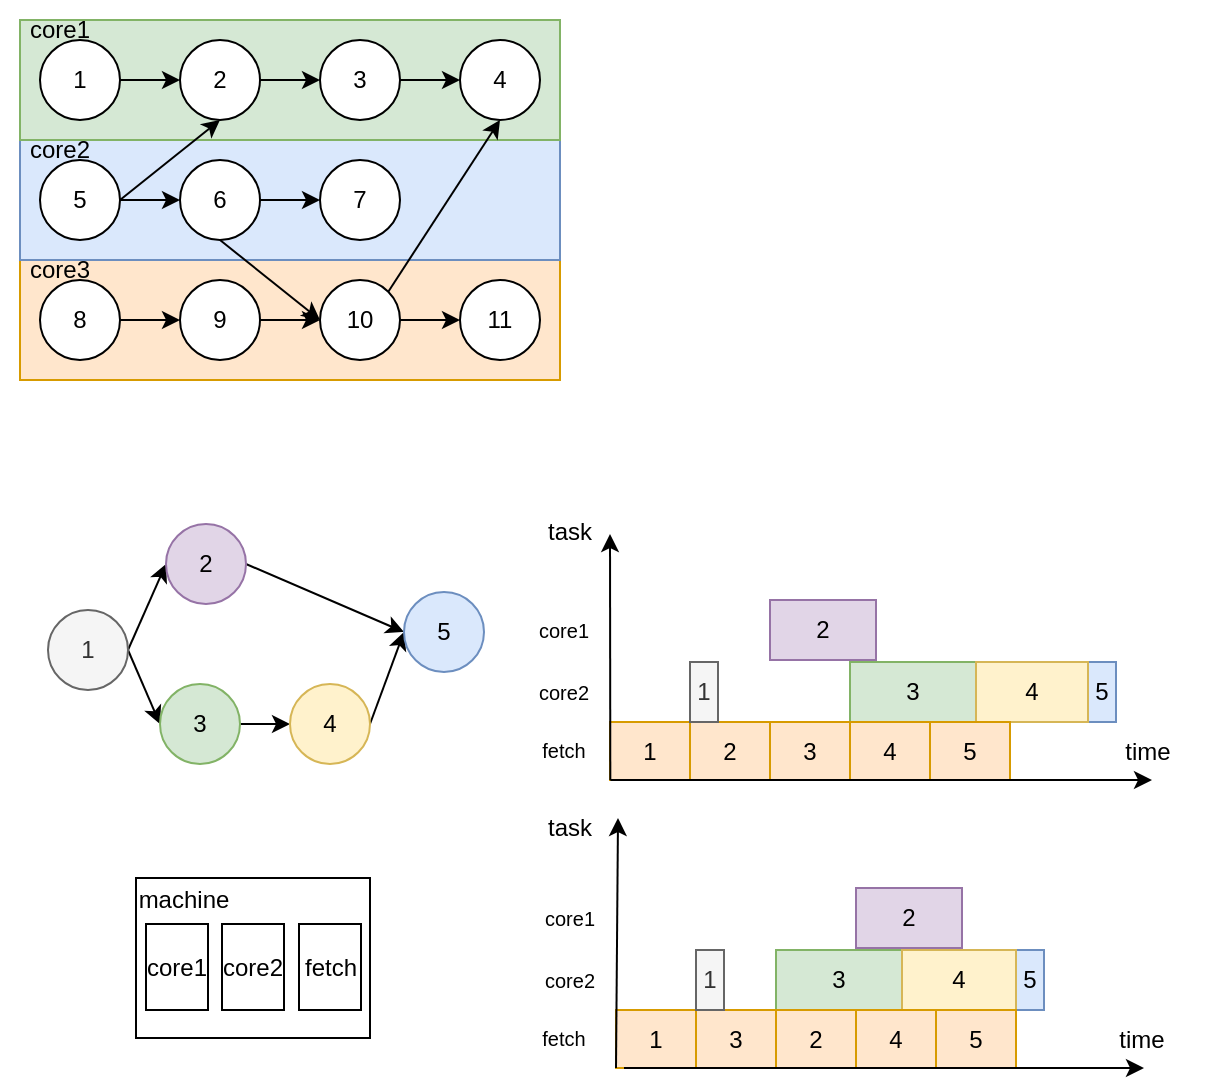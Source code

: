 <mxfile version="24.2.5" type="github">
  <diagram name="第 1 页" id="dXxmEB8wBgXwKS0y80WO">
    <mxGraphModel dx="989" dy="532" grid="0" gridSize="10" guides="1" tooltips="1" connect="1" arrows="1" fold="1" page="1" pageScale="1" pageWidth="827" pageHeight="1169" math="0" shadow="0">
      <root>
        <mxCell id="0" />
        <mxCell id="1" parent="0" />
        <mxCell id="T47r0UOtOiPmSLAEJL3M-28" value="" style="rounded=0;whiteSpace=wrap;html=1;fillColor=#ffe6cc;strokeColor=#d79b00;" parent="1" vertex="1">
          <mxGeometry x="80" y="250" width="270" height="60" as="geometry" />
        </mxCell>
        <mxCell id="T47r0UOtOiPmSLAEJL3M-27" value="" style="rounded=0;whiteSpace=wrap;html=1;fillColor=#dae8fc;strokeColor=#6c8ebf;" parent="1" vertex="1">
          <mxGeometry x="80" y="190" width="270" height="60" as="geometry" />
        </mxCell>
        <mxCell id="T47r0UOtOiPmSLAEJL3M-26" value="" style="rounded=0;whiteSpace=wrap;html=1;fillColor=#d5e8d4;strokeColor=#82b366;" parent="1" vertex="1">
          <mxGeometry x="80" y="130" width="270" height="60" as="geometry" />
        </mxCell>
        <mxCell id="T47r0UOtOiPmSLAEJL3M-5" style="edgeStyle=orthogonalEdgeStyle;rounded=0;orthogonalLoop=1;jettySize=auto;html=1;exitX=1;exitY=0.5;exitDx=0;exitDy=0;entryX=0;entryY=0.5;entryDx=0;entryDy=0;" parent="1" source="T47r0UOtOiPmSLAEJL3M-1" target="T47r0UOtOiPmSLAEJL3M-3" edge="1">
          <mxGeometry relative="1" as="geometry" />
        </mxCell>
        <mxCell id="T47r0UOtOiPmSLAEJL3M-1" value="1" style="ellipse;whiteSpace=wrap;html=1;aspect=fixed;" parent="1" vertex="1">
          <mxGeometry x="90" y="140" width="40" height="40" as="geometry" />
        </mxCell>
        <mxCell id="T47r0UOtOiPmSLAEJL3M-6" style="edgeStyle=orthogonalEdgeStyle;rounded=0;orthogonalLoop=1;jettySize=auto;html=1;exitX=1;exitY=0.5;exitDx=0;exitDy=0;entryX=0;entryY=0.5;entryDx=0;entryDy=0;" parent="1" source="T47r0UOtOiPmSLAEJL3M-3" target="T47r0UOtOiPmSLAEJL3M-4" edge="1">
          <mxGeometry relative="1" as="geometry" />
        </mxCell>
        <mxCell id="T47r0UOtOiPmSLAEJL3M-3" value="2" style="ellipse;whiteSpace=wrap;html=1;aspect=fixed;" parent="1" vertex="1">
          <mxGeometry x="160" y="140" width="40" height="40" as="geometry" />
        </mxCell>
        <mxCell id="T47r0UOtOiPmSLAEJL3M-8" style="edgeStyle=orthogonalEdgeStyle;rounded=0;orthogonalLoop=1;jettySize=auto;html=1;exitX=1;exitY=0.5;exitDx=0;exitDy=0;entryX=0;entryY=0.5;entryDx=0;entryDy=0;" parent="1" source="T47r0UOtOiPmSLAEJL3M-4" target="T47r0UOtOiPmSLAEJL3M-7" edge="1">
          <mxGeometry relative="1" as="geometry" />
        </mxCell>
        <mxCell id="T47r0UOtOiPmSLAEJL3M-4" value="3" style="ellipse;whiteSpace=wrap;html=1;aspect=fixed;" parent="1" vertex="1">
          <mxGeometry x="230" y="140" width="40" height="40" as="geometry" />
        </mxCell>
        <mxCell id="T47r0UOtOiPmSLAEJL3M-7" value="4" style="ellipse;whiteSpace=wrap;html=1;aspect=fixed;" parent="1" vertex="1">
          <mxGeometry x="300" y="140" width="40" height="40" as="geometry" />
        </mxCell>
        <mxCell id="T47r0UOtOiPmSLAEJL3M-13" style="edgeStyle=orthogonalEdgeStyle;rounded=0;orthogonalLoop=1;jettySize=auto;html=1;exitX=1;exitY=0.5;exitDx=0;exitDy=0;entryX=0;entryY=0.5;entryDx=0;entryDy=0;" parent="1" source="T47r0UOtOiPmSLAEJL3M-10" target="T47r0UOtOiPmSLAEJL3M-11" edge="1">
          <mxGeometry relative="1" as="geometry" />
        </mxCell>
        <mxCell id="T47r0UOtOiPmSLAEJL3M-23" style="rounded=0;orthogonalLoop=1;jettySize=auto;html=1;exitX=1;exitY=0.5;exitDx=0;exitDy=0;entryX=0.5;entryY=1;entryDx=0;entryDy=0;" parent="1" source="T47r0UOtOiPmSLAEJL3M-10" target="T47r0UOtOiPmSLAEJL3M-3" edge="1">
          <mxGeometry relative="1" as="geometry" />
        </mxCell>
        <mxCell id="T47r0UOtOiPmSLAEJL3M-10" value="5" style="ellipse;whiteSpace=wrap;html=1;aspect=fixed;" parent="1" vertex="1">
          <mxGeometry x="90" y="200" width="40" height="40" as="geometry" />
        </mxCell>
        <mxCell id="T47r0UOtOiPmSLAEJL3M-14" style="edgeStyle=orthogonalEdgeStyle;rounded=0;orthogonalLoop=1;jettySize=auto;html=1;exitX=1;exitY=0.5;exitDx=0;exitDy=0;entryX=0;entryY=0.5;entryDx=0;entryDy=0;" parent="1" source="T47r0UOtOiPmSLAEJL3M-11" target="T47r0UOtOiPmSLAEJL3M-12" edge="1">
          <mxGeometry relative="1" as="geometry" />
        </mxCell>
        <mxCell id="T47r0UOtOiPmSLAEJL3M-24" style="rounded=0;orthogonalLoop=1;jettySize=auto;html=1;exitX=0.5;exitY=1;exitDx=0;exitDy=0;entryX=0;entryY=0.5;entryDx=0;entryDy=0;" parent="1" source="T47r0UOtOiPmSLAEJL3M-11" target="T47r0UOtOiPmSLAEJL3M-17" edge="1">
          <mxGeometry relative="1" as="geometry" />
        </mxCell>
        <mxCell id="T47r0UOtOiPmSLAEJL3M-11" value="6" style="ellipse;whiteSpace=wrap;html=1;aspect=fixed;" parent="1" vertex="1">
          <mxGeometry x="160" y="200" width="40" height="40" as="geometry" />
        </mxCell>
        <mxCell id="T47r0UOtOiPmSLAEJL3M-12" value="7" style="ellipse;whiteSpace=wrap;html=1;aspect=fixed;" parent="1" vertex="1">
          <mxGeometry x="230" y="200" width="40" height="40" as="geometry" />
        </mxCell>
        <mxCell id="T47r0UOtOiPmSLAEJL3M-20" style="edgeStyle=orthogonalEdgeStyle;rounded=0;orthogonalLoop=1;jettySize=auto;html=1;exitX=1;exitY=0.5;exitDx=0;exitDy=0;entryX=0;entryY=0.5;entryDx=0;entryDy=0;" parent="1" source="T47r0UOtOiPmSLAEJL3M-15" target="T47r0UOtOiPmSLAEJL3M-16" edge="1">
          <mxGeometry relative="1" as="geometry" />
        </mxCell>
        <mxCell id="T47r0UOtOiPmSLAEJL3M-15" value="8" style="ellipse;whiteSpace=wrap;html=1;aspect=fixed;" parent="1" vertex="1">
          <mxGeometry x="90" y="260" width="40" height="40" as="geometry" />
        </mxCell>
        <mxCell id="T47r0UOtOiPmSLAEJL3M-21" style="edgeStyle=orthogonalEdgeStyle;rounded=0;orthogonalLoop=1;jettySize=auto;html=1;exitX=1;exitY=0.5;exitDx=0;exitDy=0;entryX=0;entryY=0.5;entryDx=0;entryDy=0;" parent="1" source="T47r0UOtOiPmSLAEJL3M-16" target="T47r0UOtOiPmSLAEJL3M-17" edge="1">
          <mxGeometry relative="1" as="geometry" />
        </mxCell>
        <mxCell id="T47r0UOtOiPmSLAEJL3M-16" value="9" style="ellipse;whiteSpace=wrap;html=1;aspect=fixed;" parent="1" vertex="1">
          <mxGeometry x="160" y="260" width="40" height="40" as="geometry" />
        </mxCell>
        <mxCell id="T47r0UOtOiPmSLAEJL3M-22" style="edgeStyle=orthogonalEdgeStyle;rounded=0;orthogonalLoop=1;jettySize=auto;html=1;exitX=1;exitY=0.5;exitDx=0;exitDy=0;entryX=0;entryY=0.5;entryDx=0;entryDy=0;" parent="1" source="T47r0UOtOiPmSLAEJL3M-17" target="T47r0UOtOiPmSLAEJL3M-18" edge="1">
          <mxGeometry relative="1" as="geometry" />
        </mxCell>
        <mxCell id="T47r0UOtOiPmSLAEJL3M-25" style="rounded=0;orthogonalLoop=1;jettySize=auto;html=1;exitX=1;exitY=0;exitDx=0;exitDy=0;entryX=0.5;entryY=1;entryDx=0;entryDy=0;" parent="1" source="T47r0UOtOiPmSLAEJL3M-17" target="T47r0UOtOiPmSLAEJL3M-7" edge="1">
          <mxGeometry relative="1" as="geometry" />
        </mxCell>
        <mxCell id="T47r0UOtOiPmSLAEJL3M-17" value="10" style="ellipse;whiteSpace=wrap;html=1;aspect=fixed;" parent="1" vertex="1">
          <mxGeometry x="230" y="260" width="40" height="40" as="geometry" />
        </mxCell>
        <mxCell id="T47r0UOtOiPmSLAEJL3M-18" value="11" style="ellipse;whiteSpace=wrap;html=1;aspect=fixed;" parent="1" vertex="1">
          <mxGeometry x="300" y="260" width="40" height="40" as="geometry" />
        </mxCell>
        <mxCell id="T47r0UOtOiPmSLAEJL3M-29" value="core1" style="text;html=1;align=center;verticalAlign=middle;whiteSpace=wrap;rounded=0;" parent="1" vertex="1">
          <mxGeometry x="70" y="120" width="60" height="30" as="geometry" />
        </mxCell>
        <mxCell id="T47r0UOtOiPmSLAEJL3M-30" value="core2" style="text;html=1;align=center;verticalAlign=middle;whiteSpace=wrap;rounded=0;" parent="1" vertex="1">
          <mxGeometry x="70" y="180" width="60" height="30" as="geometry" />
        </mxCell>
        <mxCell id="T47r0UOtOiPmSLAEJL3M-31" value="core3" style="text;html=1;align=center;verticalAlign=middle;whiteSpace=wrap;rounded=0;" parent="1" vertex="1">
          <mxGeometry x="70" y="240" width="60" height="30" as="geometry" />
        </mxCell>
        <mxCell id="K3TDqo_XJbInINtvBPzG-7" style="rounded=0;orthogonalLoop=1;jettySize=auto;html=1;exitX=1;exitY=0.5;exitDx=0;exitDy=0;entryX=0;entryY=0.5;entryDx=0;entryDy=0;" edge="1" parent="1" source="K3TDqo_XJbInINtvBPzG-2" target="K3TDqo_XJbInINtvBPzG-3">
          <mxGeometry relative="1" as="geometry">
            <Array as="points" />
          </mxGeometry>
        </mxCell>
        <mxCell id="K3TDqo_XJbInINtvBPzG-8" style="rounded=0;orthogonalLoop=1;jettySize=auto;html=1;exitX=1;exitY=0.5;exitDx=0;exitDy=0;entryX=0;entryY=0.5;entryDx=0;entryDy=0;" edge="1" parent="1" source="K3TDqo_XJbInINtvBPzG-2" target="K3TDqo_XJbInINtvBPzG-4">
          <mxGeometry relative="1" as="geometry" />
        </mxCell>
        <mxCell id="K3TDqo_XJbInINtvBPzG-2" value="1" style="ellipse;whiteSpace=wrap;html=1;aspect=fixed;fillColor=#f5f5f5;fontColor=#333333;strokeColor=#666666;" vertex="1" parent="1">
          <mxGeometry x="94" y="425" width="40" height="40" as="geometry" />
        </mxCell>
        <mxCell id="K3TDqo_XJbInINtvBPzG-12" style="rounded=0;orthogonalLoop=1;jettySize=auto;html=1;exitX=1;exitY=0.5;exitDx=0;exitDy=0;entryX=0;entryY=0.5;entryDx=0;entryDy=0;" edge="1" parent="1" source="K3TDqo_XJbInINtvBPzG-3" target="K3TDqo_XJbInINtvBPzG-6">
          <mxGeometry relative="1" as="geometry" />
        </mxCell>
        <mxCell id="K3TDqo_XJbInINtvBPzG-3" value="2" style="ellipse;whiteSpace=wrap;html=1;aspect=fixed;fillColor=#e1d5e7;strokeColor=#9673a6;" vertex="1" parent="1">
          <mxGeometry x="153" y="382" width="40" height="40" as="geometry" />
        </mxCell>
        <mxCell id="K3TDqo_XJbInINtvBPzG-11" style="edgeStyle=orthogonalEdgeStyle;rounded=0;orthogonalLoop=1;jettySize=auto;html=1;exitX=1;exitY=0.5;exitDx=0;exitDy=0;entryX=0;entryY=0.5;entryDx=0;entryDy=0;" edge="1" parent="1" source="K3TDqo_XJbInINtvBPzG-4" target="K3TDqo_XJbInINtvBPzG-5">
          <mxGeometry relative="1" as="geometry" />
        </mxCell>
        <mxCell id="K3TDqo_XJbInINtvBPzG-4" value="3" style="ellipse;whiteSpace=wrap;html=1;aspect=fixed;fillColor=#d5e8d4;strokeColor=#82b366;" vertex="1" parent="1">
          <mxGeometry x="150" y="462" width="40" height="40" as="geometry" />
        </mxCell>
        <mxCell id="K3TDqo_XJbInINtvBPzG-13" style="rounded=0;orthogonalLoop=1;jettySize=auto;html=1;exitX=1;exitY=0.5;exitDx=0;exitDy=0;entryX=0;entryY=0.5;entryDx=0;entryDy=0;" edge="1" parent="1" source="K3TDqo_XJbInINtvBPzG-5" target="K3TDqo_XJbInINtvBPzG-6">
          <mxGeometry relative="1" as="geometry">
            <mxPoint x="267.571" y="437.429" as="targetPoint" />
          </mxGeometry>
        </mxCell>
        <mxCell id="K3TDqo_XJbInINtvBPzG-5" value="4" style="ellipse;whiteSpace=wrap;html=1;aspect=fixed;fillColor=#fff2cc;strokeColor=#d6b656;" vertex="1" parent="1">
          <mxGeometry x="215" y="462" width="40" height="40" as="geometry" />
        </mxCell>
        <mxCell id="K3TDqo_XJbInINtvBPzG-6" value="5" style="ellipse;whiteSpace=wrap;html=1;aspect=fixed;fillColor=#dae8fc;strokeColor=#6c8ebf;" vertex="1" parent="1">
          <mxGeometry x="272" y="416" width="40" height="40" as="geometry" />
        </mxCell>
        <mxCell id="K3TDqo_XJbInINtvBPzG-19" value="1" style="rounded=0;whiteSpace=wrap;html=1;fillColor=#ffe6cc;strokeColor=#d79b00;" vertex="1" parent="1">
          <mxGeometry x="375" y="481" width="40" height="29" as="geometry" />
        </mxCell>
        <mxCell id="K3TDqo_XJbInINtvBPzG-20" value="2" style="rounded=0;whiteSpace=wrap;html=1;fillColor=#ffe6cc;strokeColor=#d79b00;" vertex="1" parent="1">
          <mxGeometry x="415" y="481" width="40" height="29" as="geometry" />
        </mxCell>
        <mxCell id="K3TDqo_XJbInINtvBPzG-21" value="fetch" style="text;html=1;align=center;verticalAlign=middle;whiteSpace=wrap;rounded=0;fontSize=10;" vertex="1" parent="1">
          <mxGeometry x="322" y="480" width="60" height="30" as="geometry" />
        </mxCell>
        <mxCell id="K3TDqo_XJbInINtvBPzG-22" value="core1" style="text;html=1;align=center;verticalAlign=middle;whiteSpace=wrap;rounded=0;fontSize=10;" vertex="1" parent="1">
          <mxGeometry x="322" y="420" width="60" height="30" as="geometry" />
        </mxCell>
        <mxCell id="K3TDqo_XJbInINtvBPzG-23" value="core2" style="text;html=1;align=center;verticalAlign=middle;whiteSpace=wrap;rounded=0;fontSize=10;" vertex="1" parent="1">
          <mxGeometry x="322" y="451" width="60" height="30" as="geometry" />
        </mxCell>
        <mxCell id="K3TDqo_XJbInINtvBPzG-24" value="1" style="rounded=0;whiteSpace=wrap;html=1;fillColor=#f5f5f5;strokeColor=#666666;fontColor=#333333;" vertex="1" parent="1">
          <mxGeometry x="415" y="451" width="14" height="30" as="geometry" />
        </mxCell>
        <mxCell id="K3TDqo_XJbInINtvBPzG-25" value="5" style="rounded=0;whiteSpace=wrap;html=1;fillColor=#dae8fc;strokeColor=#6c8ebf;" vertex="1" parent="1">
          <mxGeometry x="614" y="451" width="14" height="30" as="geometry" />
        </mxCell>
        <mxCell id="K3TDqo_XJbInINtvBPzG-26" value="2" style="rounded=0;whiteSpace=wrap;html=1;fillColor=#e1d5e7;strokeColor=#9673a6;" vertex="1" parent="1">
          <mxGeometry x="455" y="420" width="53" height="30" as="geometry" />
        </mxCell>
        <mxCell id="K3TDqo_XJbInINtvBPzG-27" value="3" style="rounded=0;whiteSpace=wrap;html=1;fillColor=#d5e8d4;strokeColor=#82b366;" vertex="1" parent="1">
          <mxGeometry x="495" y="451" width="63" height="30" as="geometry" />
        </mxCell>
        <mxCell id="K3TDqo_XJbInINtvBPzG-28" value="4" style="rounded=0;whiteSpace=wrap;html=1;fillColor=#fff2cc;strokeColor=#d6b656;" vertex="1" parent="1">
          <mxGeometry x="558" y="451" width="56" height="30" as="geometry" />
        </mxCell>
        <mxCell id="K3TDqo_XJbInINtvBPzG-29" value="3" style="rounded=0;whiteSpace=wrap;html=1;fillColor=#ffe6cc;strokeColor=#d79b00;" vertex="1" parent="1">
          <mxGeometry x="455" y="481" width="40" height="29" as="geometry" />
        </mxCell>
        <mxCell id="K3TDqo_XJbInINtvBPzG-30" value="4" style="rounded=0;whiteSpace=wrap;html=1;fillColor=#ffe6cc;strokeColor=#d79b00;" vertex="1" parent="1">
          <mxGeometry x="495" y="481" width="40" height="29" as="geometry" />
        </mxCell>
        <mxCell id="K3TDqo_XJbInINtvBPzG-31" value="5" style="rounded=0;whiteSpace=wrap;html=1;fillColor=#ffe6cc;strokeColor=#d79b00;" vertex="1" parent="1">
          <mxGeometry x="535" y="481" width="40" height="29" as="geometry" />
        </mxCell>
        <mxCell id="K3TDqo_XJbInINtvBPzG-53" value="1" style="rounded=0;whiteSpace=wrap;html=1;fillColor=#ffe6cc;strokeColor=#d79b00;" vertex="1" parent="1">
          <mxGeometry x="378" y="625" width="40" height="29" as="geometry" />
        </mxCell>
        <mxCell id="K3TDqo_XJbInINtvBPzG-54" value="3" style="rounded=0;whiteSpace=wrap;html=1;fillColor=#ffe6cc;strokeColor=#d79b00;" vertex="1" parent="1">
          <mxGeometry x="418" y="625" width="40" height="29" as="geometry" />
        </mxCell>
        <mxCell id="K3TDqo_XJbInINtvBPzG-55" value="fetch" style="text;html=1;align=center;verticalAlign=middle;whiteSpace=wrap;rounded=0;fontSize=10;" vertex="1" parent="1">
          <mxGeometry x="322" y="624" width="60" height="30" as="geometry" />
        </mxCell>
        <mxCell id="K3TDqo_XJbInINtvBPzG-56" value="core1" style="text;html=1;align=center;verticalAlign=middle;whiteSpace=wrap;rounded=0;fontSize=10;" vertex="1" parent="1">
          <mxGeometry x="325" y="564" width="60" height="30" as="geometry" />
        </mxCell>
        <mxCell id="K3TDqo_XJbInINtvBPzG-57" value="core2" style="text;html=1;align=center;verticalAlign=middle;whiteSpace=wrap;rounded=0;fontSize=10;" vertex="1" parent="1">
          <mxGeometry x="325" y="595" width="60" height="30" as="geometry" />
        </mxCell>
        <mxCell id="K3TDqo_XJbInINtvBPzG-58" value="1" style="rounded=0;whiteSpace=wrap;html=1;fillColor=#f5f5f5;strokeColor=#666666;fontColor=#333333;" vertex="1" parent="1">
          <mxGeometry x="418" y="595" width="14" height="30" as="geometry" />
        </mxCell>
        <mxCell id="K3TDqo_XJbInINtvBPzG-59" value="5" style="rounded=0;whiteSpace=wrap;html=1;fillColor=#dae8fc;strokeColor=#6c8ebf;" vertex="1" parent="1">
          <mxGeometry x="578" y="595" width="14" height="30" as="geometry" />
        </mxCell>
        <mxCell id="K3TDqo_XJbInINtvBPzG-61" value="3" style="rounded=0;whiteSpace=wrap;html=1;fillColor=#d5e8d4;strokeColor=#82b366;" vertex="1" parent="1">
          <mxGeometry x="458" y="595" width="63" height="30" as="geometry" />
        </mxCell>
        <mxCell id="K3TDqo_XJbInINtvBPzG-62" value="4" style="rounded=0;whiteSpace=wrap;html=1;fillColor=#fff2cc;strokeColor=#d6b656;" vertex="1" parent="1">
          <mxGeometry x="521" y="595" width="57" height="30" as="geometry" />
        </mxCell>
        <mxCell id="K3TDqo_XJbInINtvBPzG-63" value="2" style="rounded=0;whiteSpace=wrap;html=1;fillColor=#ffe6cc;strokeColor=#d79b00;" vertex="1" parent="1">
          <mxGeometry x="458" y="625" width="40" height="29" as="geometry" />
        </mxCell>
        <mxCell id="K3TDqo_XJbInINtvBPzG-64" value="4" style="rounded=0;whiteSpace=wrap;html=1;fillColor=#ffe6cc;strokeColor=#d79b00;" vertex="1" parent="1">
          <mxGeometry x="498" y="625" width="40" height="29" as="geometry" />
        </mxCell>
        <mxCell id="K3TDqo_XJbInINtvBPzG-65" value="5" style="rounded=0;whiteSpace=wrap;html=1;fillColor=#ffe6cc;strokeColor=#d79b00;" vertex="1" parent="1">
          <mxGeometry x="538" y="625" width="40" height="29" as="geometry" />
        </mxCell>
        <mxCell id="K3TDqo_XJbInINtvBPzG-66" value="2" style="rounded=0;whiteSpace=wrap;html=1;fillColor=#e1d5e7;strokeColor=#9673a6;" vertex="1" parent="1">
          <mxGeometry x="498" y="564" width="53" height="30" as="geometry" />
        </mxCell>
        <mxCell id="K3TDqo_XJbInINtvBPzG-67" value="" style="endArrow=classic;html=1;rounded=0;exitX=1;exitY=1;exitDx=0;exitDy=0;" edge="1" parent="1" source="K3TDqo_XJbInINtvBPzG-55">
          <mxGeometry width="50" height="50" relative="1" as="geometry">
            <mxPoint x="552" y="729" as="sourcePoint" />
            <mxPoint x="642" y="654" as="targetPoint" />
          </mxGeometry>
        </mxCell>
        <mxCell id="K3TDqo_XJbInINtvBPzG-68" value="time" style="text;html=1;align=center;verticalAlign=middle;whiteSpace=wrap;rounded=0;" vertex="1" parent="1">
          <mxGeometry x="611" y="625" width="60" height="30" as="geometry" />
        </mxCell>
        <mxCell id="K3TDqo_XJbInINtvBPzG-69" value="" style="endArrow=classic;html=1;rounded=0;exitX=0.886;exitY=1.002;exitDx=0;exitDy=0;exitPerimeter=0;" edge="1" parent="1" source="K3TDqo_XJbInINtvBPzG-21">
          <mxGeometry width="50" height="50" relative="1" as="geometry">
            <mxPoint x="388" y="653" as="sourcePoint" />
            <mxPoint x="646" y="510" as="targetPoint" />
          </mxGeometry>
        </mxCell>
        <mxCell id="K3TDqo_XJbInINtvBPzG-70" value="time" style="text;html=1;align=center;verticalAlign=middle;whiteSpace=wrap;rounded=0;" vertex="1" parent="1">
          <mxGeometry x="614" y="481" width="60" height="30" as="geometry" />
        </mxCell>
        <mxCell id="K3TDqo_XJbInINtvBPzG-72" value="" style="endArrow=classic;html=1;rounded=0;exitX=0.886;exitY=1.002;exitDx=0;exitDy=0;exitPerimeter=0;" edge="1" parent="1" source="K3TDqo_XJbInINtvBPzG-21">
          <mxGeometry width="50" height="50" relative="1" as="geometry">
            <mxPoint x="378.74" y="509.85" as="sourcePoint" />
            <mxPoint x="375" y="387" as="targetPoint" />
          </mxGeometry>
        </mxCell>
        <mxCell id="K3TDqo_XJbInINtvBPzG-73" value="" style="endArrow=classic;html=1;rounded=0;exitX=0.929;exitY=0.995;exitDx=0;exitDy=0;exitPerimeter=0;" edge="1" parent="1">
          <mxGeometry width="50" height="50" relative="1" as="geometry">
            <mxPoint x="378" y="654" as="sourcePoint" />
            <mxPoint x="379" y="529" as="targetPoint" />
          </mxGeometry>
        </mxCell>
        <mxCell id="K3TDqo_XJbInINtvBPzG-74" value="task" style="text;html=1;align=center;verticalAlign=middle;whiteSpace=wrap;rounded=0;" vertex="1" parent="1">
          <mxGeometry x="325" y="519" width="60" height="30" as="geometry" />
        </mxCell>
        <mxCell id="K3TDqo_XJbInINtvBPzG-75" value="task" style="text;html=1;align=center;verticalAlign=middle;whiteSpace=wrap;rounded=0;" vertex="1" parent="1">
          <mxGeometry x="325" y="371" width="60" height="30" as="geometry" />
        </mxCell>
        <mxCell id="K3TDqo_XJbInINtvBPzG-76" value="" style="rounded=0;whiteSpace=wrap;html=1;" vertex="1" parent="1">
          <mxGeometry x="138" y="559" width="117" height="80" as="geometry" />
        </mxCell>
        <mxCell id="K3TDqo_XJbInINtvBPzG-78" value="core1" style="rounded=0;whiteSpace=wrap;html=1;" vertex="1" parent="1">
          <mxGeometry x="143" y="582" width="31" height="43" as="geometry" />
        </mxCell>
        <mxCell id="K3TDqo_XJbInINtvBPzG-81" value="machine" style="text;html=1;align=center;verticalAlign=middle;whiteSpace=wrap;rounded=0;" vertex="1" parent="1">
          <mxGeometry x="132" y="555" width="60" height="30" as="geometry" />
        </mxCell>
        <mxCell id="K3TDqo_XJbInINtvBPzG-82" value="core2" style="rounded=0;whiteSpace=wrap;html=1;" vertex="1" parent="1">
          <mxGeometry x="181" y="582" width="31" height="43" as="geometry" />
        </mxCell>
        <mxCell id="K3TDqo_XJbInINtvBPzG-83" value="fetch" style="rounded=0;whiteSpace=wrap;html=1;" vertex="1" parent="1">
          <mxGeometry x="219.5" y="582" width="31" height="43" as="geometry" />
        </mxCell>
      </root>
    </mxGraphModel>
  </diagram>
</mxfile>
